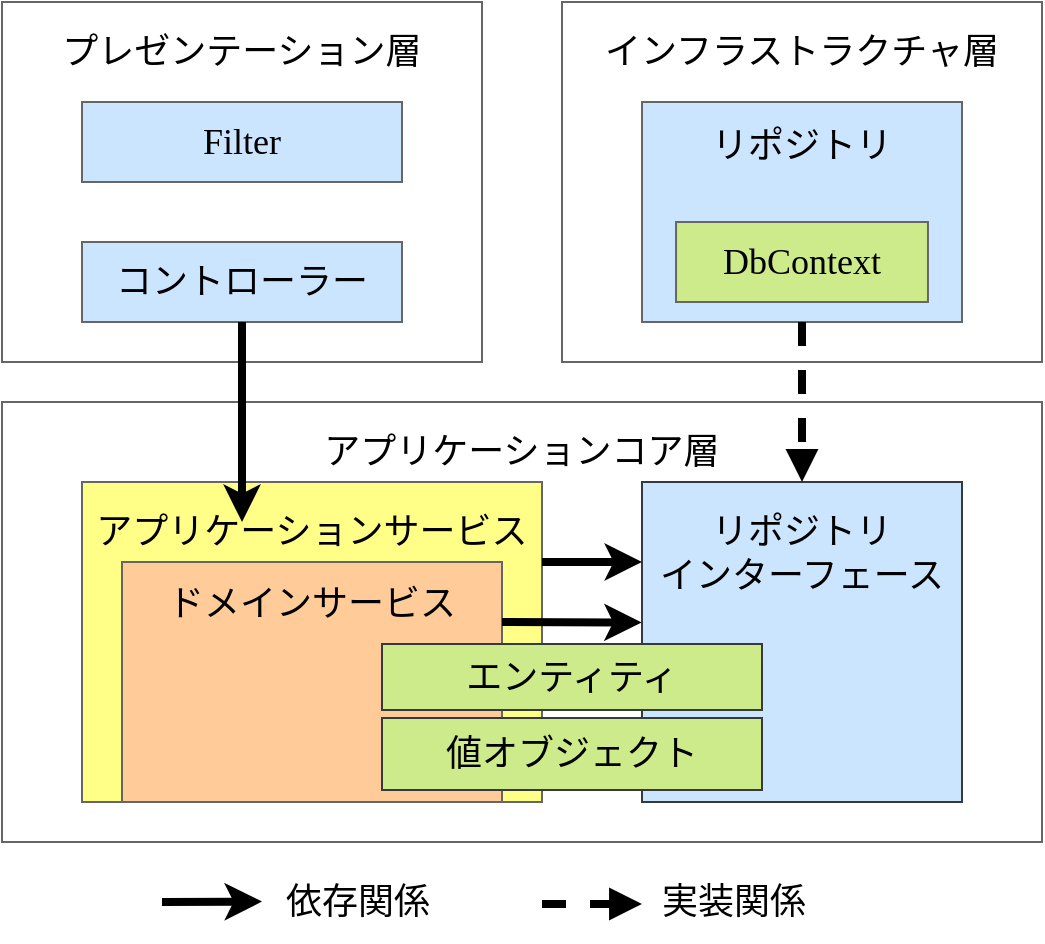 <mxfile>
    <diagram id="uEXJJrO0DhDbDHVcbahO" name="ページ1">
        <mxGraphModel dx="588" dy="475" grid="1" gridSize="10" guides="1" tooltips="1" connect="1" arrows="1" fold="1" page="1" pageScale="1" pageWidth="1169" pageHeight="827" math="0" shadow="0">
            <root>
                <mxCell id="0"/>
                <mxCell id="1" parent="0"/>
                <mxCell id="73" value="&lt;font color=&quot;#000000&quot;&gt;アプリケーションコア層&lt;br&gt;&lt;/font&gt;" style="rounded=0;whiteSpace=wrap;html=1;fontFamily=Noto Sans JP;fontSize=18;strokeWidth=1;fontSource=https%3A%2F%2Ffonts.googleapis.com%2Fcss%3Ffamily%3DNoto%2BSans%2BJP;fillColor=none;strokeColor=#666666;spacingTop=8;verticalAlign=top;" parent="1" vertex="1">
                    <mxGeometry x="40" y="240" width="520" height="220" as="geometry"/>
                </mxCell>
                <mxCell id="78" value="&lt;div&gt;&lt;font color=&quot;#000000&quot;&gt;アプリケーションサービス&lt;/font&gt;&lt;/div&gt;" style="rounded=0;whiteSpace=wrap;html=1;fontFamily=Noto Sans JP;fontSize=18;fillColor=#ffff88;strokeColor=#666666;strokeWidth=1;spacingLeft=0;fontSource=https%3A%2F%2Ffonts.googleapis.com%2Fcss%3Ffamily%3DNoto%2BSans%2BJP;align=center;verticalAlign=top;spacingTop=8;" parent="1" vertex="1">
                    <mxGeometry x="80" y="280" width="230" height="160" as="geometry"/>
                </mxCell>
                <mxCell id="74" value="&lt;font color=&quot;#000000&quot;&gt;インフラストラクチャ層&lt;br&gt;&lt;/font&gt;" style="rounded=0;whiteSpace=wrap;html=1;fontFamily=Noto Sans JP;fontSize=18;strokeWidth=1;fontSource=https%3A%2F%2Ffonts.googleapis.com%2Fcss%3Ffamily%3DNoto%2BSans%2BJP;fillColor=none;strokeColor=#666666;spacingTop=8;verticalAlign=top;" parent="1" vertex="1">
                    <mxGeometry x="320" y="40" width="240" height="180" as="geometry"/>
                </mxCell>
                <mxCell id="55" value="&lt;font color=&quot;#000000&quot;&gt;プレゼンテーション層&lt;br&gt;&lt;/font&gt;" style="rounded=0;whiteSpace=wrap;html=1;fontFamily=Noto Sans JP;fontSize=18;strokeWidth=1;fontSource=https%3A%2F%2Ffonts.googleapis.com%2Fcss%3Ffamily%3DNoto%2BSans%2BJP;fillColor=none;strokeColor=#666666;spacingTop=8;verticalAlign=top;" parent="1" vertex="1">
                    <mxGeometry x="40" y="40" width="240" height="180" as="geometry"/>
                </mxCell>
                <mxCell id="77" value="&lt;div&gt;&lt;font color=&quot;#000000&quot;&gt;ドメインサービス&lt;/font&gt;&lt;/div&gt;" style="rounded=0;whiteSpace=wrap;html=1;fontFamily=Noto Sans JP;fontSize=18;fillColor=#ffcc99;strokeColor=#666666;strokeWidth=1;spacingLeft=0;fontSource=https%3A%2F%2Ffonts.googleapis.com%2Fcss%3Ffamily%3DNoto%2BSans%2BJP;align=center;verticalAlign=top;spacingTop=4;" parent="1" vertex="1">
                    <mxGeometry x="100" y="320" width="190" height="120" as="geometry"/>
                </mxCell>
                <mxCell id="79" value="&lt;font color=&quot;#000000&quot;&gt;リポジトリ&lt;br&gt;&lt;br&gt;&lt;br&gt;&lt;br&gt;&lt;/font&gt;" style="rounded=0;whiteSpace=wrap;html=1;fontFamily=Noto Sans JP;fontSize=18;fillColor=#cce5ff;strokeColor=#666666;strokeWidth=1;spacingLeft=0;fontSource=https%3A%2F%2Ffonts.googleapis.com%2Fcss%3Ffamily%3DNoto%2BSans%2BJP;" parent="1" vertex="1">
                    <mxGeometry x="360" y="90" width="160" height="110" as="geometry"/>
                </mxCell>
                <mxCell id="80" value="&lt;font color=&quot;#000000&quot;&gt;リポジトリ&lt;br&gt;インターフェース&lt;br&gt;&lt;/font&gt;" style="rounded=0;whiteSpace=wrap;html=1;fontFamily=Noto Sans JP;fontSize=18;fillColor=#cce5ff;strokeColor=#36393d;strokeWidth=1;spacingLeft=0;fontSource=https%3A%2F%2Ffonts.googleapis.com%2Fcss%3Ffamily%3DNoto%2BSans%2BJP;verticalAlign=top;spacingTop=8;" parent="1" vertex="1">
                    <mxGeometry x="360" y="280" width="160" height="160" as="geometry"/>
                </mxCell>
                <mxCell id="82" value="&lt;font color=&quot;#000000&quot;&gt;コントローラー&lt;/font&gt;" style="rounded=0;whiteSpace=wrap;html=1;fontFamily=Noto Sans JP;fontSize=18;fillColor=#cce5ff;strokeColor=#666666;strokeWidth=1;spacingLeft=0;fontSource=https%3A%2F%2Ffonts.googleapis.com%2Fcss%3Ffamily%3DNoto%2BSans%2BJP;" parent="1" vertex="1">
                    <mxGeometry x="80" y="160" width="160" height="40" as="geometry"/>
                </mxCell>
                <mxCell id="83" value="&lt;font color=&quot;#000000&quot;&gt;Filter&lt;/font&gt;" style="rounded=0;whiteSpace=wrap;html=1;fontFamily=Noto Sans JP;fontSize=18;fillColor=#cce5ff;strokeColor=#666666;strokeWidth=1;spacingLeft=0;fontSource=https%3A%2F%2Ffonts.googleapis.com%2Fcss%3Ffamily%3DNoto%2BSans%2BJP;" parent="1" vertex="1">
                    <mxGeometry x="80" y="90" width="160" height="40" as="geometry"/>
                </mxCell>
                <mxCell id="84" value="DbContext" style="rounded=0;whiteSpace=wrap;html=1;fontFamily=Noto Sans JP;fontSize=18;fillColor=#cdeb8b;strokeColor=#666666;strokeWidth=1;spacingLeft=0;fontSource=https%3A%2F%2Ffonts.googleapis.com%2Fcss%3Ffamily%3DNoto%2BSans%2BJP;" parent="1" vertex="1">
                    <mxGeometry x="377.02" y="150" width="125.96" height="40" as="geometry"/>
                </mxCell>
                <mxCell id="91" style="edgeStyle=none;sketch=0;html=1;exitX=0.5;exitY=1;exitDx=0;exitDy=0;shadow=0;fontColor=#000000;endArrow=classic;endFill=1;strokeColor=#000000;strokeWidth=4;" parent="1" source="82" edge="1">
                    <mxGeometry relative="1" as="geometry">
                        <mxPoint x="655.58" y="575" as="sourcePoint"/>
                        <mxPoint x="160" y="300" as="targetPoint"/>
                    </mxGeometry>
                </mxCell>
                <mxCell id="92" style="edgeStyle=none;sketch=0;html=1;exitX=0.5;exitY=1;exitDx=0;exitDy=0;shadow=0;fontColor=#000000;endArrow=block;endFill=1;strokeColor=#000000;strokeWidth=4;dashed=1;" parent="1" source="79" target="80" edge="1">
                    <mxGeometry relative="1" as="geometry">
                        <mxPoint x="455" y="330" as="sourcePoint"/>
                        <mxPoint x="489.057" y="485.94" as="targetPoint"/>
                    </mxGeometry>
                </mxCell>
                <mxCell id="94" value="依存関係" style="text;html=1;strokeColor=none;fillColor=none;align=left;verticalAlign=middle;whiteSpace=wrap;rounded=0;fontFamily=Noto Sans JP;fontSource=https%3A%2F%2Ffonts.googleapis.com%2Fcss%3Ffamily%3DNoto%2BSans%2BJP;fontSize=18;fontColor=#000000;" parent="1" vertex="1">
                    <mxGeometry x="180" y="470" width="90" height="40" as="geometry"/>
                </mxCell>
                <mxCell id="95" style="edgeStyle=none;sketch=0;html=1;shadow=0;fontColor=#000000;endArrow=classic;endFill=1;strokeColor=#000000;strokeWidth=4;" parent="1" edge="1">
                    <mxGeometry relative="1" as="geometry">
                        <mxPoint x="120" y="490" as="sourcePoint"/>
                        <mxPoint x="170" y="489.78" as="targetPoint"/>
                    </mxGeometry>
                </mxCell>
                <mxCell id="96" value="実装関係" style="text;html=1;strokeColor=none;fillColor=none;align=left;verticalAlign=middle;whiteSpace=wrap;rounded=0;fontFamily=Noto Sans JP;fontSource=https%3A%2F%2Ffonts.googleapis.com%2Fcss%3Ffamily%3DNoto%2BSans%2BJP;fontSize=18;fontColor=#000000;" parent="1" vertex="1">
                    <mxGeometry x="368.42" y="470" width="90" height="40" as="geometry"/>
                </mxCell>
                <mxCell id="98" style="edgeStyle=none;sketch=0;html=1;shadow=0;fontColor=#000000;endArrow=block;endFill=1;strokeColor=#000000;strokeWidth=4;dashed=1;" parent="1" edge="1">
                    <mxGeometry relative="1" as="geometry">
                        <mxPoint x="310" y="491" as="sourcePoint"/>
                        <mxPoint x="360" y="491" as="targetPoint"/>
                    </mxGeometry>
                </mxCell>
                <mxCell id="90" style="edgeStyle=none;sketch=0;html=1;shadow=0;fontColor=#000000;endArrow=classic;endFill=1;strokeColor=#000000;strokeWidth=4;exitX=1;exitY=0.25;exitDx=0;exitDy=0;entryX=-0.001;entryY=0.439;entryDx=0;entryDy=0;entryPerimeter=0;" parent="1" source="77" target="80" edge="1">
                    <mxGeometry relative="1" as="geometry">
                        <mxPoint x="340" y="373" as="sourcePoint"/>
                        <mxPoint x="360" y="349" as="targetPoint"/>
                    </mxGeometry>
                </mxCell>
                <mxCell id="93" style="edgeStyle=none;sketch=0;html=1;exitX=1;exitY=0.25;exitDx=0;exitDy=0;shadow=0;fontColor=#000000;endArrow=classic;endFill=1;strokeColor=#000000;strokeWidth=4;entryX=0;entryY=0.25;entryDx=0;entryDy=0;" parent="1" source="78" target="80" edge="1">
                    <mxGeometry relative="1" as="geometry">
                        <mxPoint x="641.76" y="575" as="sourcePoint"/>
                        <mxPoint x="686.18" y="573.14" as="targetPoint"/>
                    </mxGeometry>
                </mxCell>
                <mxCell id="100" value="値オブジェクト" style="rounded=0;whiteSpace=wrap;html=1;fontFamily=Noto Sans JP;fontSize=18;fillColor=#cdeb8b;strokeColor=#36393D;strokeWidth=1;spacingLeft=0;fontSource=https%3A%2F%2Ffonts.googleapis.com%2Fcss%3Ffamily%3DNoto%2BSans%2BJP;" parent="1" vertex="1">
                    <mxGeometry x="230" y="398" width="190" height="36" as="geometry"/>
                </mxCell>
                <mxCell id="101" value="エンティティ" style="rounded=0;whiteSpace=wrap;html=1;fontFamily=Noto Sans JP;fontSize=18;fillColor=#cdeb8b;strokeColor=#36393D;strokeWidth=1;spacingLeft=0;fontSource=https%3A%2F%2Ffonts.googleapis.com%2Fcss%3Ffamily%3DNoto%2BSans%2BJP;" parent="1" vertex="1">
                    <mxGeometry x="230" y="361" width="190" height="33" as="geometry"/>
                </mxCell>
            </root>
        </mxGraphModel>
    </diagram>
</mxfile>